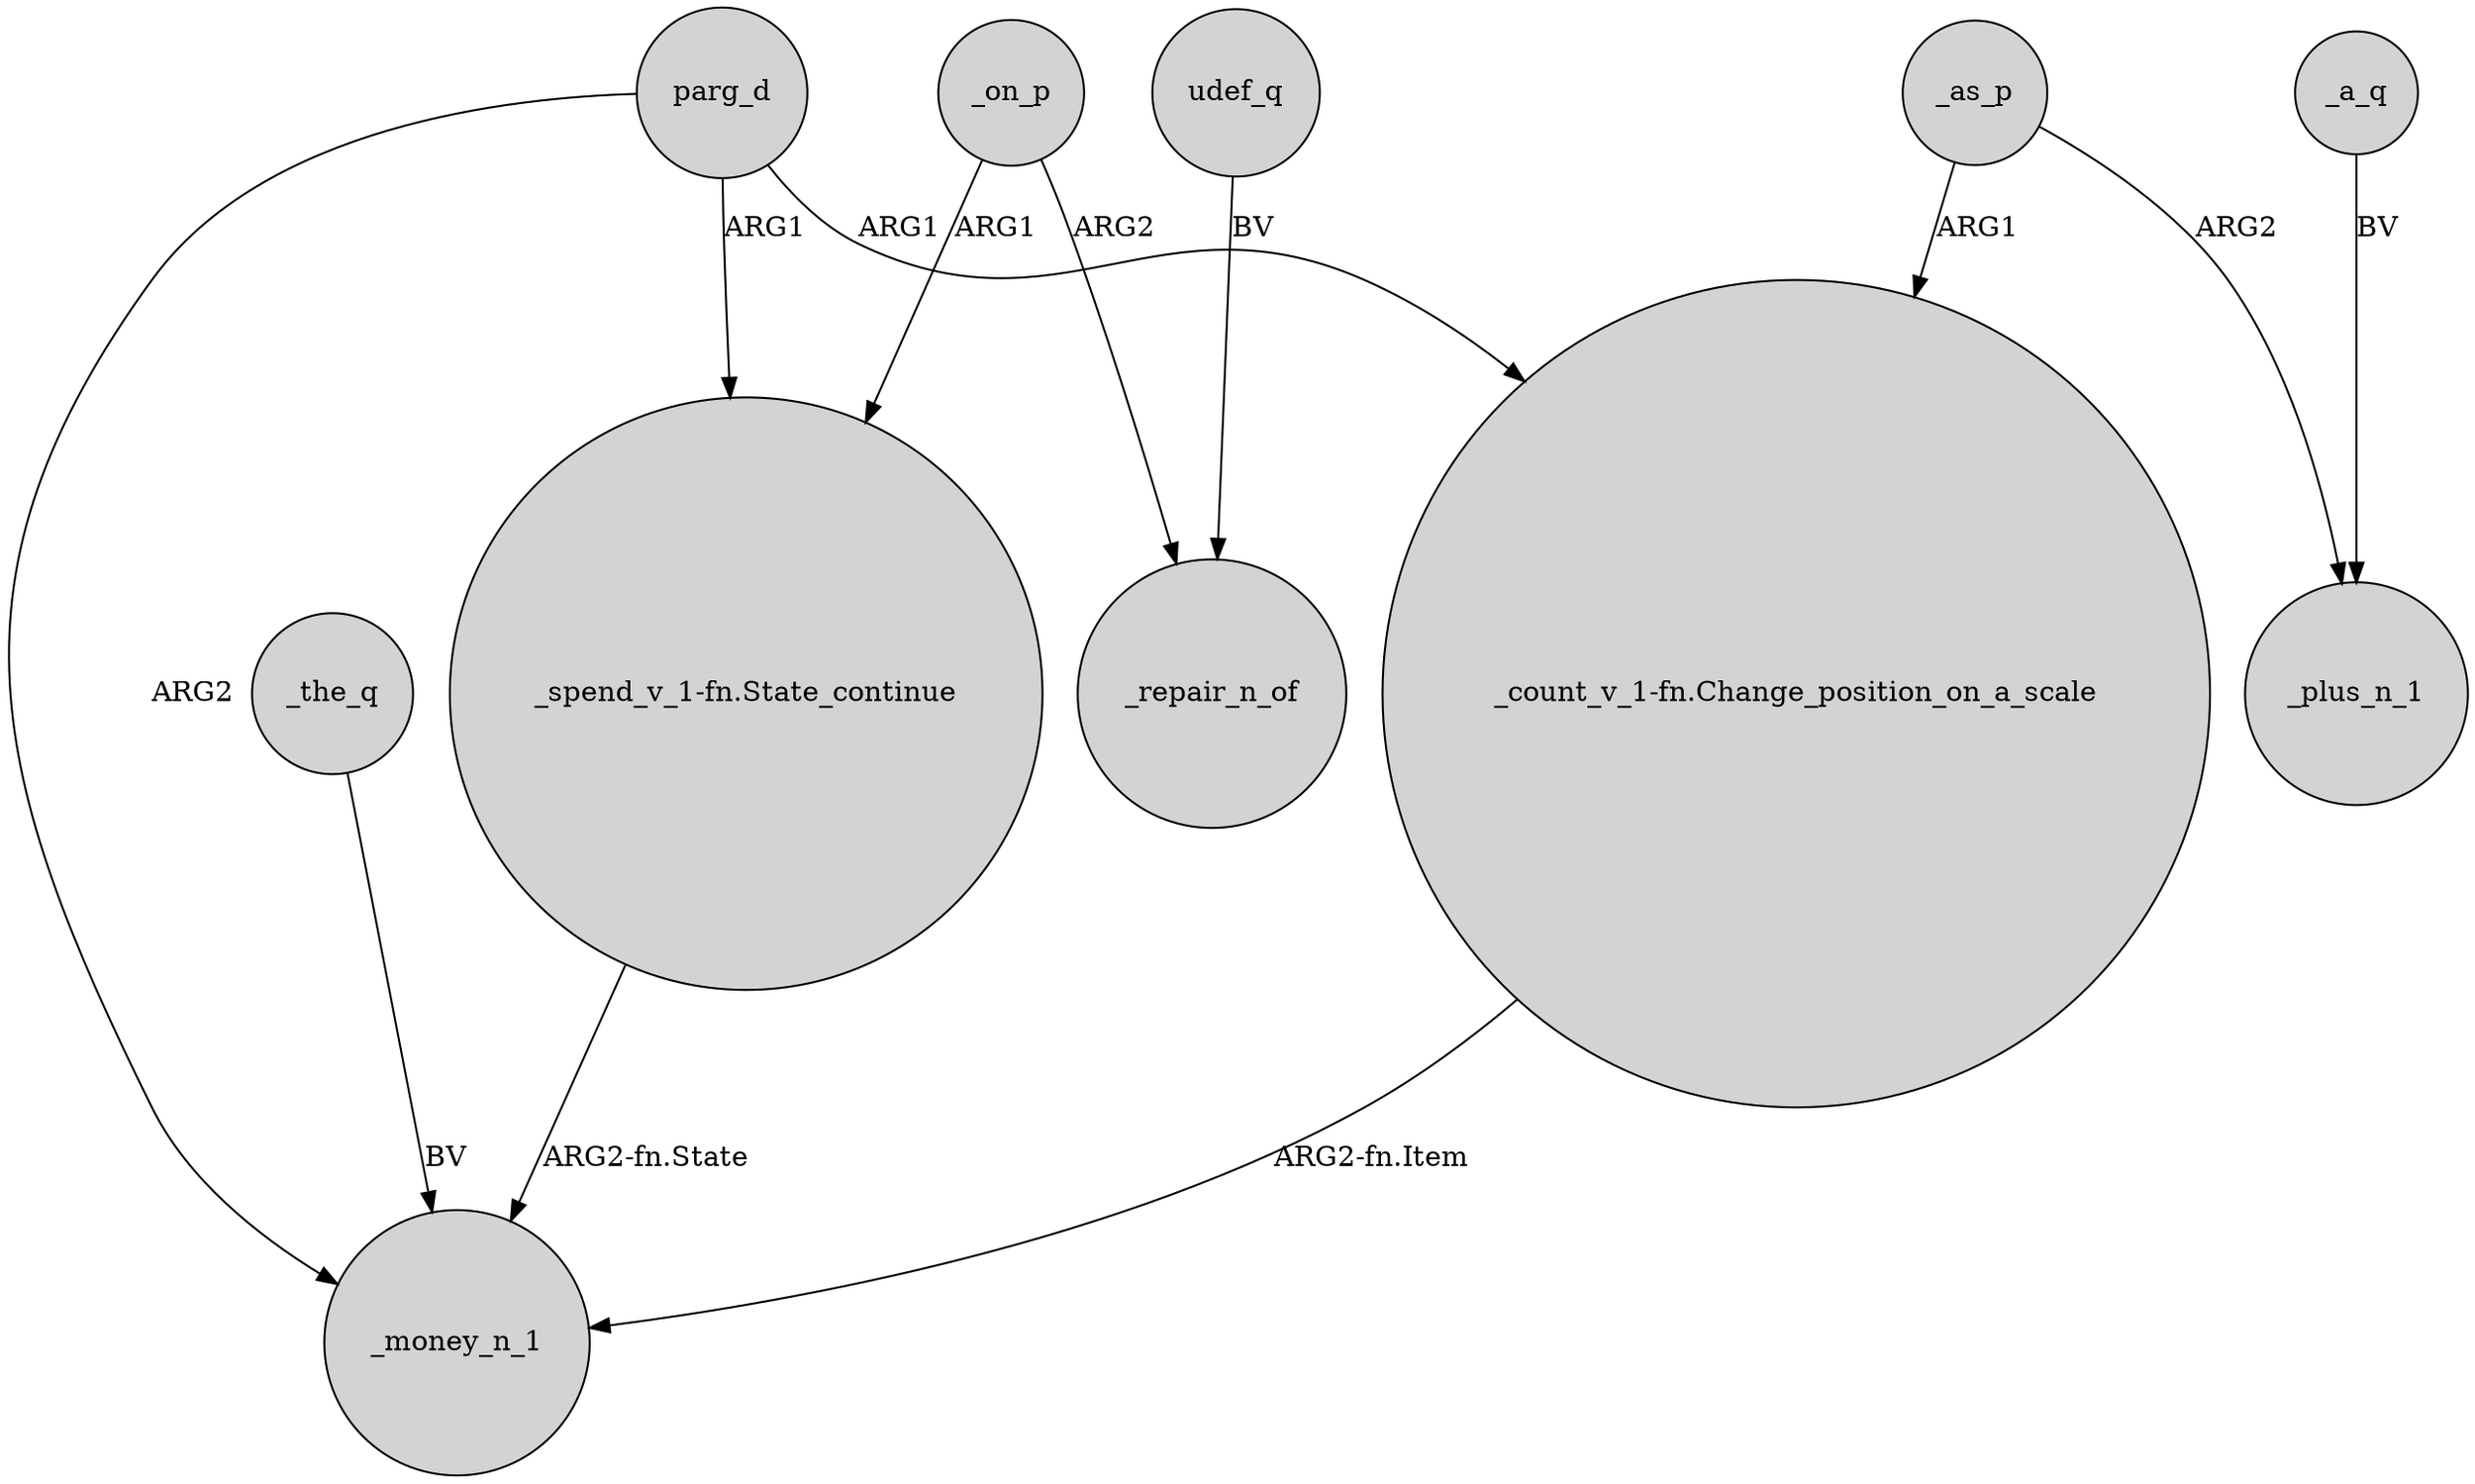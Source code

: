 digraph {
	node [shape=circle style=filled]
	parg_d -> _money_n_1 [label=ARG2]
	_on_p -> _repair_n_of [label=ARG2]
	_a_q -> _plus_n_1 [label=BV]
	_the_q -> _money_n_1 [label=BV]
	parg_d -> "_spend_v_1-fn.State_continue" [label=ARG1]
	"_count_v_1-fn.Change_position_on_a_scale" -> _money_n_1 [label="ARG2-fn.Item"]
	_as_p -> "_count_v_1-fn.Change_position_on_a_scale" [label=ARG1]
	_on_p -> "_spend_v_1-fn.State_continue" [label=ARG1]
	"_spend_v_1-fn.State_continue" -> _money_n_1 [label="ARG2-fn.State"]
	_as_p -> _plus_n_1 [label=ARG2]
	udef_q -> _repair_n_of [label=BV]
	parg_d -> "_count_v_1-fn.Change_position_on_a_scale" [label=ARG1]
}
